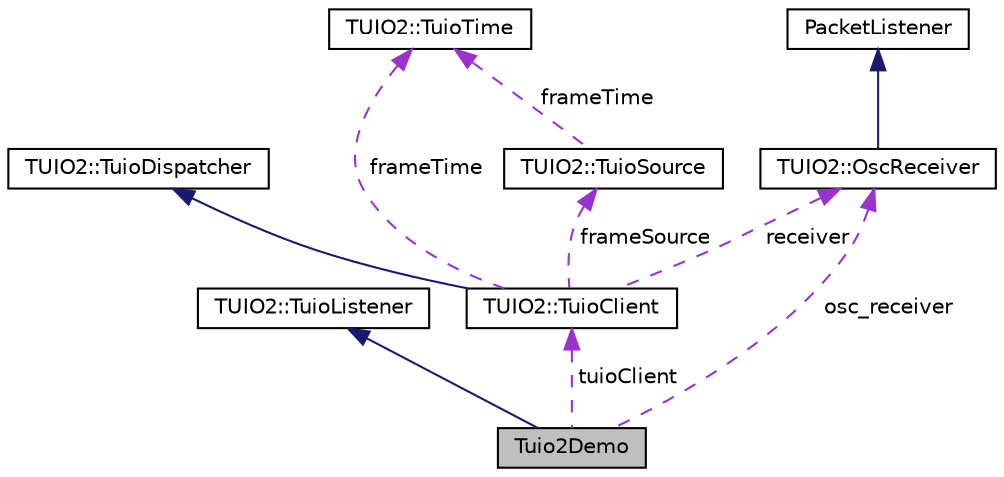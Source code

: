 digraph "Tuio2Demo"
{
 // LATEX_PDF_SIZE
  edge [fontname="Helvetica",fontsize="10",labelfontname="Helvetica",labelfontsize="10"];
  node [fontname="Helvetica",fontsize="10",shape=record];
  Node1 [label="Tuio2Demo",height=0.2,width=0.4,color="black", fillcolor="grey75", style="filled", fontcolor="black",tooltip=" "];
  Node2 -> Node1 [dir="back",color="midnightblue",fontsize="10",style="solid",fontname="Helvetica"];
  Node2 [label="TUIO2::TuioListener",height=0.2,width=0.4,color="black", fillcolor="white", style="filled",URL="$classTUIO2_1_1TuioListener.html",tooltip=" "];
  Node3 -> Node1 [dir="back",color="darkorchid3",fontsize="10",style="dashed",label=" tuioClient" ,fontname="Helvetica"];
  Node3 [label="TUIO2::TuioClient",height=0.2,width=0.4,color="black", fillcolor="white", style="filled",URL="$classTUIO2_1_1TuioClient.html",tooltip=" "];
  Node4 -> Node3 [dir="back",color="midnightblue",fontsize="10",style="solid",fontname="Helvetica"];
  Node4 [label="TUIO2::TuioDispatcher",height=0.2,width=0.4,color="black", fillcolor="white", style="filled",URL="$classTUIO2_1_1TuioDispatcher.html",tooltip=" "];
  Node5 -> Node3 [dir="back",color="darkorchid3",fontsize="10",style="dashed",label=" frameTime" ,fontname="Helvetica"];
  Node5 [label="TUIO2::TuioTime",height=0.2,width=0.4,color="black", fillcolor="white", style="filled",URL="$classTUIO2_1_1TuioTime.html",tooltip=" "];
  Node6 -> Node3 [dir="back",color="darkorchid3",fontsize="10",style="dashed",label=" frameSource" ,fontname="Helvetica"];
  Node6 [label="TUIO2::TuioSource",height=0.2,width=0.4,color="black", fillcolor="white", style="filled",URL="$classTUIO2_1_1TuioSource.html",tooltip=" "];
  Node5 -> Node6 [dir="back",color="darkorchid3",fontsize="10",style="dashed",label=" frameTime" ,fontname="Helvetica"];
  Node7 -> Node3 [dir="back",color="darkorchid3",fontsize="10",style="dashed",label=" receiver" ,fontname="Helvetica"];
  Node7 [label="TUIO2::OscReceiver",height=0.2,width=0.4,color="black", fillcolor="white", style="filled",URL="$classTUIO2_1_1OscReceiver.html",tooltip=" "];
  Node8 -> Node7 [dir="back",color="midnightblue",fontsize="10",style="solid",fontname="Helvetica"];
  Node8 [label="PacketListener",height=0.2,width=0.4,color="black", fillcolor="white", style="filled",URL="$classPacketListener.html",tooltip=" "];
  Node7 -> Node1 [dir="back",color="darkorchid3",fontsize="10",style="dashed",label=" osc_receiver" ,fontname="Helvetica"];
}
